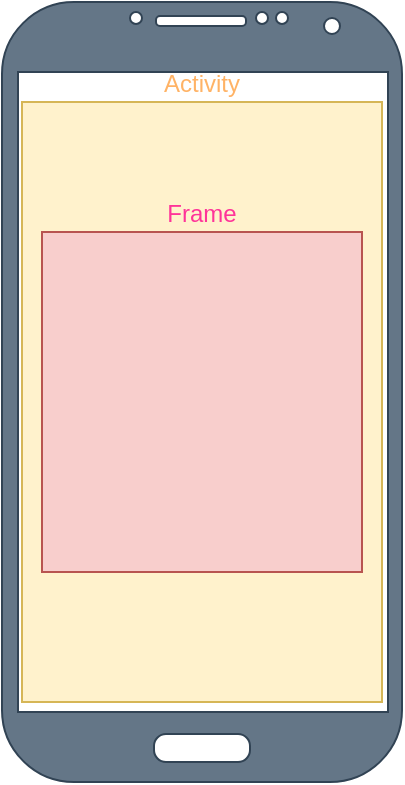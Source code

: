 <mxfile version="20.4.0" type="github">
  <diagram id="kVp-jIOMjinsNTEeKq0U" name="Page-1">
    <mxGraphModel dx="1206" dy="980" grid="1" gridSize="10" guides="1" tooltips="1" connect="1" arrows="1" fold="1" page="1" pageScale="1" pageWidth="827" pageHeight="1169" math="0" shadow="0">
      <root>
        <mxCell id="0" />
        <mxCell id="1" parent="0" />
        <mxCell id="4sZ4pAB3aMh7I1FLcIfw-1" value="" style="verticalLabelPosition=bottom;verticalAlign=top;html=1;shadow=0;dashed=0;strokeWidth=1;shape=mxgraph.android.phone2;strokeColor=#314354;fillColor=#647687;fontColor=#ffffff;" vertex="1" parent="1">
          <mxGeometry x="140" y="110" width="200" height="390" as="geometry" />
        </mxCell>
        <mxCell id="4sZ4pAB3aMh7I1FLcIfw-3" value="Activity" style="rounded=0;whiteSpace=wrap;html=1;labelPosition=center;verticalLabelPosition=top;align=center;verticalAlign=bottom;fillColor=#fff2cc;strokeColor=#d6b656;fontColor=#FFB366;" vertex="1" parent="1">
          <mxGeometry x="150" y="160" width="180" height="300" as="geometry" />
        </mxCell>
        <mxCell id="4sZ4pAB3aMh7I1FLcIfw-4" value="Frame" style="rounded=0;whiteSpace=wrap;html=1;labelPosition=center;verticalLabelPosition=top;align=center;verticalAlign=bottom;fillColor=#f8cecc;strokeColor=#b85450;fontColor=#FF3399;" vertex="1" parent="1">
          <mxGeometry x="160" y="225" width="160" height="170" as="geometry" />
        </mxCell>
      </root>
    </mxGraphModel>
  </diagram>
</mxfile>
